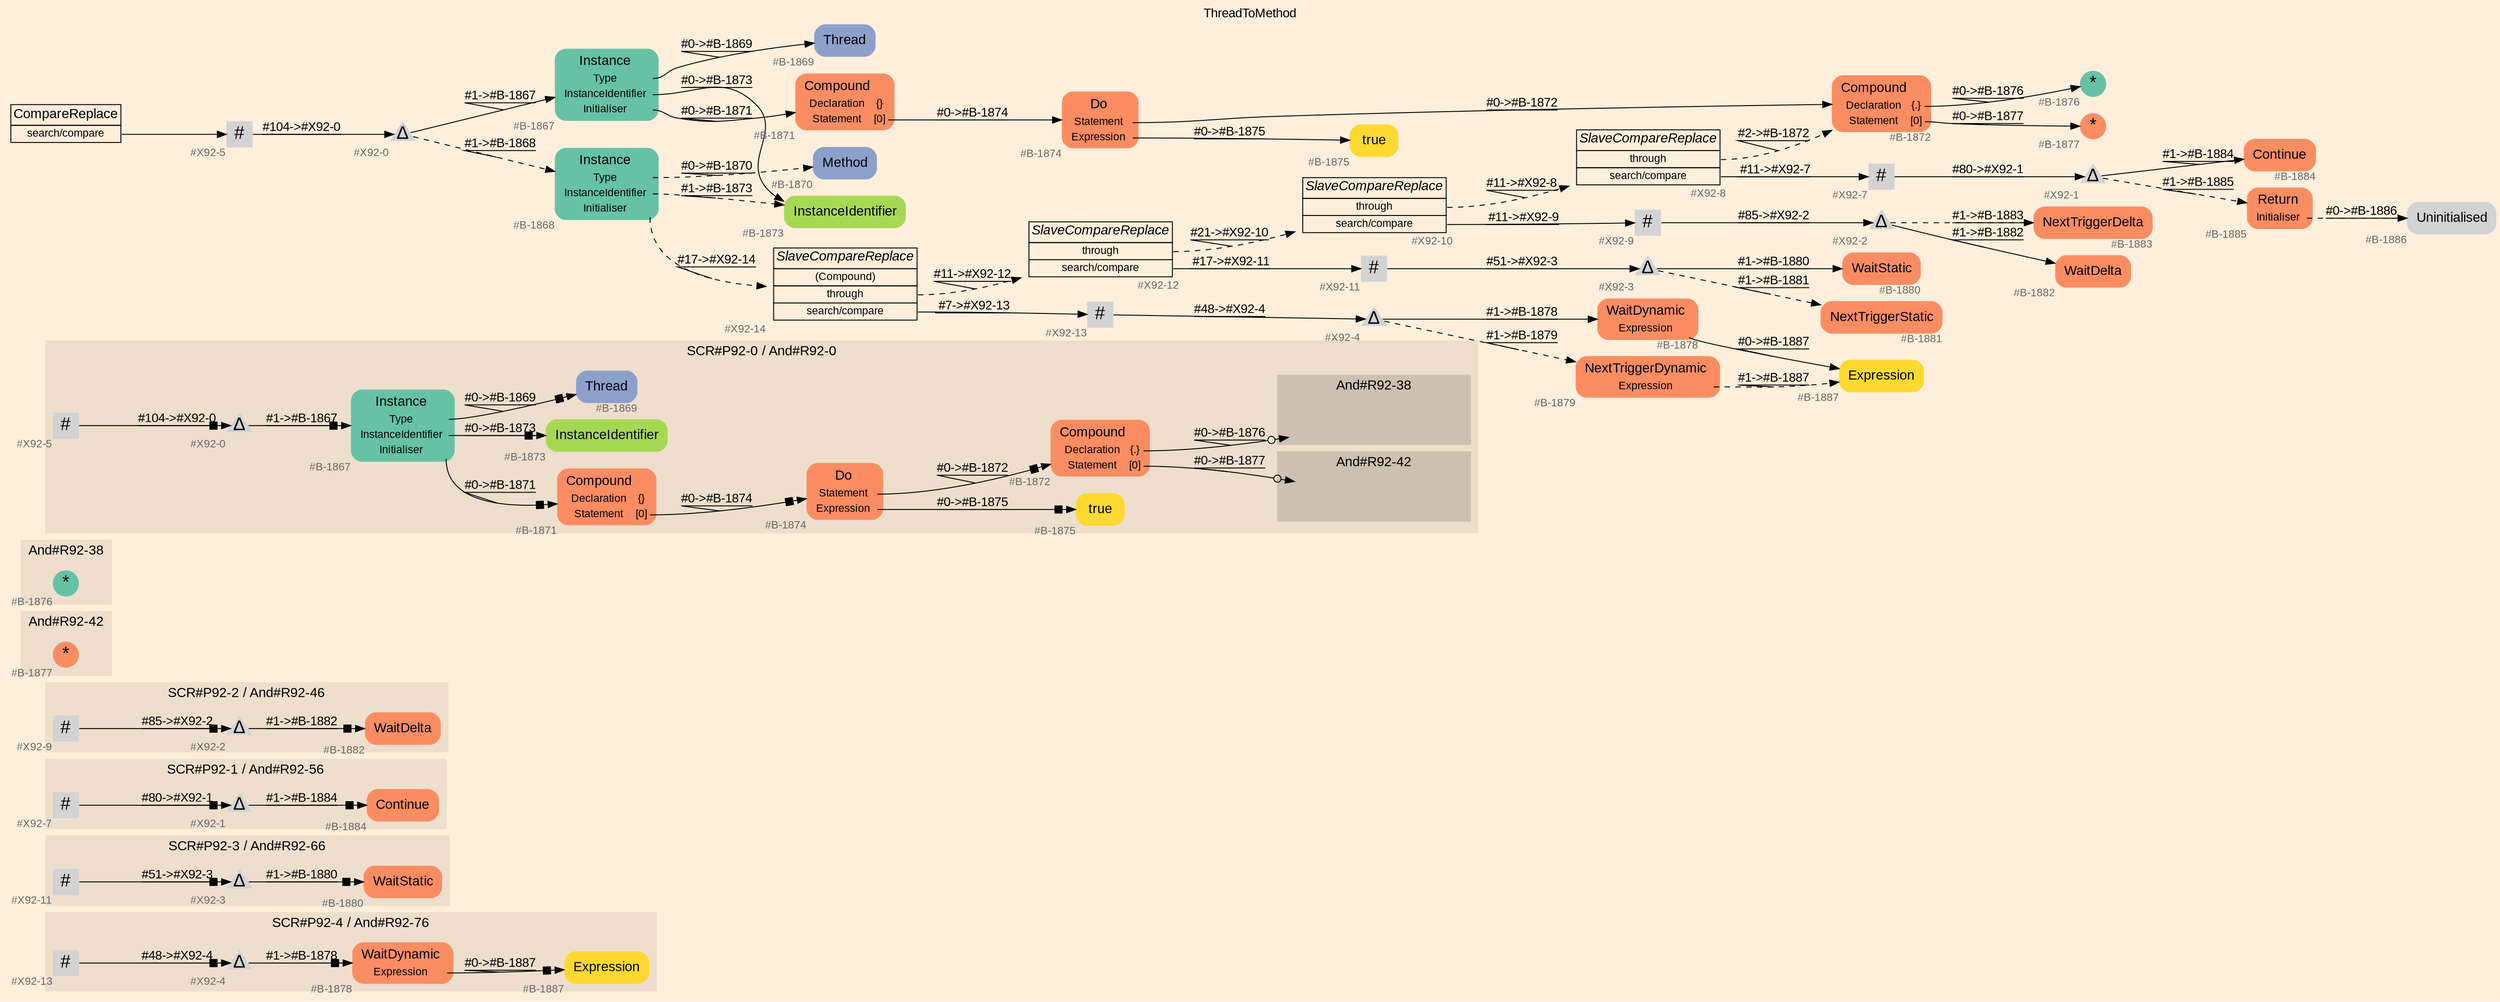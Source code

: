digraph "ThreadToMethod" {
label = "ThreadToMethod"
labelloc = t
graph [
    rankdir = "LR"
    ranksep = 0.3
    bgcolor = antiquewhite1
    color = black
    fontcolor = black
    fontname = "Arial"
];
node [
    fontname = "Arial"
];
edge [
    fontname = "Arial"
];

// -------------------- figure And#R92-76 --------------------
// -------- region And#R92-76 ----------
subgraph "clusterAnd#R92-76" {
    label = "SCR#P92-4 / And#R92-76"
    style = "filled"
    color = antiquewhite2
    fontsize = "15"
    // -------- block And#R92-76/#B-1878 ----------
    "And#R92-76/#B-1878" [
        fillcolor = "/set28/2"
        xlabel = "#B-1878"
        fontsize = "12"
        fontcolor = grey40
        shape = "plaintext"
        label = <<TABLE BORDER="0" CELLBORDER="0" CELLSPACING="0">
         <TR><TD><FONT COLOR="black" POINT-SIZE="15">WaitDynamic</FONT></TD></TR>
         <TR><TD><FONT COLOR="black" POINT-SIZE="12">Expression</FONT></TD><TD PORT="port0"></TD></TR>
        </TABLE>>
        style = "rounded,filled"
    ];
    
    // -------- block And#R92-76/#B-1887 ----------
    "And#R92-76/#B-1887" [
        fillcolor = "/set28/6"
        xlabel = "#B-1887"
        fontsize = "12"
        fontcolor = grey40
        shape = "plaintext"
        label = <<TABLE BORDER="0" CELLBORDER="0" CELLSPACING="0">
         <TR><TD><FONT COLOR="black" POINT-SIZE="15">Expression</FONT></TD></TR>
        </TABLE>>
        style = "rounded,filled"
    ];
    
    // -------- block And#R92-76/#X92-4 ----------
    "And#R92-76/#X92-4" [
        xlabel = "#X92-4"
        fontsize = "12"
        fontcolor = grey40
        shape = "triangle"
        label = <<FONT COLOR="black" POINT-SIZE="20">Δ</FONT>>
        style = "filled"
        penwidth = 0.0
        fixedsize = true
        width = 0.4
        height = 0.4
    ];
    
    // -------- block And#R92-76/#X92-13 ----------
    "And#R92-76/#X92-13" [
        xlabel = "#X92-13"
        fontsize = "12"
        fontcolor = grey40
        shape = "square"
        label = <<FONT COLOR="black" POINT-SIZE="20">#</FONT>>
        style = "filled"
        penwidth = 0.0
        fixedsize = true
        width = 0.4
        height = 0.4
    ];
    
}

"And#R92-76/#B-1878":port0 -> "And#R92-76/#B-1887" [
    arrowhead="normalnonebox"
    label = "#0-&gt;#B-1887"
    decorate = true
    color = black
    fontcolor = black
];

"And#R92-76/#X92-4" -> "And#R92-76/#B-1878" [
    arrowhead="normalnonebox"
    label = "#1-&gt;#B-1878"
    decorate = true
    color = black
    fontcolor = black
];

"And#R92-76/#X92-13" -> "And#R92-76/#X92-4" [
    arrowhead="normalnonebox"
    label = "#48-&gt;#X92-4"
    decorate = true
    color = black
    fontcolor = black
];


// -------------------- figure And#R92-66 --------------------
// -------- region And#R92-66 ----------
subgraph "clusterAnd#R92-66" {
    label = "SCR#P92-3 / And#R92-66"
    style = "filled"
    color = antiquewhite2
    fontsize = "15"
    // -------- block And#R92-66/#B-1880 ----------
    "And#R92-66/#B-1880" [
        fillcolor = "/set28/2"
        xlabel = "#B-1880"
        fontsize = "12"
        fontcolor = grey40
        shape = "plaintext"
        label = <<TABLE BORDER="0" CELLBORDER="0" CELLSPACING="0">
         <TR><TD><FONT COLOR="black" POINT-SIZE="15">WaitStatic</FONT></TD></TR>
        </TABLE>>
        style = "rounded,filled"
    ];
    
    // -------- block And#R92-66/#X92-3 ----------
    "And#R92-66/#X92-3" [
        xlabel = "#X92-3"
        fontsize = "12"
        fontcolor = grey40
        shape = "triangle"
        label = <<FONT COLOR="black" POINT-SIZE="20">Δ</FONT>>
        style = "filled"
        penwidth = 0.0
        fixedsize = true
        width = 0.4
        height = 0.4
    ];
    
    // -------- block And#R92-66/#X92-11 ----------
    "And#R92-66/#X92-11" [
        xlabel = "#X92-11"
        fontsize = "12"
        fontcolor = grey40
        shape = "square"
        label = <<FONT COLOR="black" POINT-SIZE="20">#</FONT>>
        style = "filled"
        penwidth = 0.0
        fixedsize = true
        width = 0.4
        height = 0.4
    ];
    
}

"And#R92-66/#X92-3" -> "And#R92-66/#B-1880" [
    arrowhead="normalnonebox"
    label = "#1-&gt;#B-1880"
    decorate = true
    color = black
    fontcolor = black
];

"And#R92-66/#X92-11" -> "And#R92-66/#X92-3" [
    arrowhead="normalnonebox"
    label = "#51-&gt;#X92-3"
    decorate = true
    color = black
    fontcolor = black
];


// -------------------- figure And#R92-56 --------------------
// -------- region And#R92-56 ----------
subgraph "clusterAnd#R92-56" {
    label = "SCR#P92-1 / And#R92-56"
    style = "filled"
    color = antiquewhite2
    fontsize = "15"
    // -------- block And#R92-56/#B-1884 ----------
    "And#R92-56/#B-1884" [
        fillcolor = "/set28/2"
        xlabel = "#B-1884"
        fontsize = "12"
        fontcolor = grey40
        shape = "plaintext"
        label = <<TABLE BORDER="0" CELLBORDER="0" CELLSPACING="0">
         <TR><TD><FONT COLOR="black" POINT-SIZE="15">Continue</FONT></TD></TR>
        </TABLE>>
        style = "rounded,filled"
    ];
    
    // -------- block And#R92-56/#X92-1 ----------
    "And#R92-56/#X92-1" [
        xlabel = "#X92-1"
        fontsize = "12"
        fontcolor = grey40
        shape = "triangle"
        label = <<FONT COLOR="black" POINT-SIZE="20">Δ</FONT>>
        style = "filled"
        penwidth = 0.0
        fixedsize = true
        width = 0.4
        height = 0.4
    ];
    
    // -------- block And#R92-56/#X92-7 ----------
    "And#R92-56/#X92-7" [
        xlabel = "#X92-7"
        fontsize = "12"
        fontcolor = grey40
        shape = "square"
        label = <<FONT COLOR="black" POINT-SIZE="20">#</FONT>>
        style = "filled"
        penwidth = 0.0
        fixedsize = true
        width = 0.4
        height = 0.4
    ];
    
}

"And#R92-56/#X92-1" -> "And#R92-56/#B-1884" [
    arrowhead="normalnonebox"
    label = "#1-&gt;#B-1884"
    decorate = true
    color = black
    fontcolor = black
];

"And#R92-56/#X92-7" -> "And#R92-56/#X92-1" [
    arrowhead="normalnonebox"
    label = "#80-&gt;#X92-1"
    decorate = true
    color = black
    fontcolor = black
];


// -------------------- figure And#R92-46 --------------------
// -------- region And#R92-46 ----------
subgraph "clusterAnd#R92-46" {
    label = "SCR#P92-2 / And#R92-46"
    style = "filled"
    color = antiquewhite2
    fontsize = "15"
    // -------- block And#R92-46/#B-1882 ----------
    "And#R92-46/#B-1882" [
        fillcolor = "/set28/2"
        xlabel = "#B-1882"
        fontsize = "12"
        fontcolor = grey40
        shape = "plaintext"
        label = <<TABLE BORDER="0" CELLBORDER="0" CELLSPACING="0">
         <TR><TD><FONT COLOR="black" POINT-SIZE="15">WaitDelta</FONT></TD></TR>
        </TABLE>>
        style = "rounded,filled"
    ];
    
    // -------- block And#R92-46/#X92-2 ----------
    "And#R92-46/#X92-2" [
        xlabel = "#X92-2"
        fontsize = "12"
        fontcolor = grey40
        shape = "triangle"
        label = <<FONT COLOR="black" POINT-SIZE="20">Δ</FONT>>
        style = "filled"
        penwidth = 0.0
        fixedsize = true
        width = 0.4
        height = 0.4
    ];
    
    // -------- block And#R92-46/#X92-9 ----------
    "And#R92-46/#X92-9" [
        xlabel = "#X92-9"
        fontsize = "12"
        fontcolor = grey40
        shape = "square"
        label = <<FONT COLOR="black" POINT-SIZE="20">#</FONT>>
        style = "filled"
        penwidth = 0.0
        fixedsize = true
        width = 0.4
        height = 0.4
    ];
    
}

"And#R92-46/#X92-2" -> "And#R92-46/#B-1882" [
    arrowhead="normalnonebox"
    label = "#1-&gt;#B-1882"
    decorate = true
    color = black
    fontcolor = black
];

"And#R92-46/#X92-9" -> "And#R92-46/#X92-2" [
    arrowhead="normalnonebox"
    label = "#85-&gt;#X92-2"
    decorate = true
    color = black
    fontcolor = black
];


// -------------------- figure And#R92-42 --------------------
// -------- region And#R92-42 ----------
subgraph "clusterAnd#R92-42" {
    label = "And#R92-42"
    style = "filled"
    color = antiquewhite2
    fontsize = "15"
    // -------- block And#R92-42/#B-1877 ----------
    "And#R92-42/#B-1877" [
        fillcolor = "/set28/2"
        xlabel = "#B-1877"
        fontsize = "12"
        fontcolor = grey40
        shape = "circle"
        label = <<FONT COLOR="black" POINT-SIZE="20">*</FONT>>
        style = "filled"
        penwidth = 0.0
        fixedsize = true
        width = 0.4
        height = 0.4
    ];
    
}


// -------------------- figure And#R92-38 --------------------
// -------- region And#R92-38 ----------
subgraph "clusterAnd#R92-38" {
    label = "And#R92-38"
    style = "filled"
    color = antiquewhite2
    fontsize = "15"
    // -------- block And#R92-38/#B-1876 ----------
    "And#R92-38/#B-1876" [
        fillcolor = "/set28/1"
        xlabel = "#B-1876"
        fontsize = "12"
        fontcolor = grey40
        shape = "circle"
        label = <<FONT COLOR="black" POINT-SIZE="20">*</FONT>>
        style = "filled"
        penwidth = 0.0
        fixedsize = true
        width = 0.4
        height = 0.4
    ];
    
}


// -------------------- figure And#R92-0 --------------------
// -------- region And#R92-0 ----------
subgraph "clusterAnd#R92-0" {
    label = "SCR#P92-0 / And#R92-0"
    style = "filled"
    color = antiquewhite2
    fontsize = "15"
    // -------- block And#R92-0/#B-1869 ----------
    "And#R92-0/#B-1869" [
        fillcolor = "/set28/3"
        xlabel = "#B-1869"
        fontsize = "12"
        fontcolor = grey40
        shape = "plaintext"
        label = <<TABLE BORDER="0" CELLBORDER="0" CELLSPACING="0">
         <TR><TD><FONT COLOR="black" POINT-SIZE="15">Thread</FONT></TD></TR>
        </TABLE>>
        style = "rounded,filled"
    ];
    
    // -------- block And#R92-0/#B-1867 ----------
    "And#R92-0/#B-1867" [
        fillcolor = "/set28/1"
        xlabel = "#B-1867"
        fontsize = "12"
        fontcolor = grey40
        shape = "plaintext"
        label = <<TABLE BORDER="0" CELLBORDER="0" CELLSPACING="0">
         <TR><TD><FONT COLOR="black" POINT-SIZE="15">Instance</FONT></TD></TR>
         <TR><TD><FONT COLOR="black" POINT-SIZE="12">Type</FONT></TD><TD PORT="port0"></TD></TR>
         <TR><TD><FONT COLOR="black" POINT-SIZE="12">InstanceIdentifier</FONT></TD><TD PORT="port1"></TD></TR>
         <TR><TD><FONT COLOR="black" POINT-SIZE="12">Initialiser</FONT></TD><TD PORT="port2"></TD></TR>
        </TABLE>>
        style = "rounded,filled"
    ];
    
    // -------- block And#R92-0/#B-1871 ----------
    "And#R92-0/#B-1871" [
        fillcolor = "/set28/2"
        xlabel = "#B-1871"
        fontsize = "12"
        fontcolor = grey40
        shape = "plaintext"
        label = <<TABLE BORDER="0" CELLBORDER="0" CELLSPACING="0">
         <TR><TD><FONT COLOR="black" POINT-SIZE="15">Compound</FONT></TD></TR>
         <TR><TD><FONT COLOR="black" POINT-SIZE="12">Declaration</FONT></TD><TD PORT="port0"><FONT COLOR="black" POINT-SIZE="12">{}</FONT></TD></TR>
         <TR><TD><FONT COLOR="black" POINT-SIZE="12">Statement</FONT></TD><TD PORT="port1"><FONT COLOR="black" POINT-SIZE="12">[0]</FONT></TD></TR>
        </TABLE>>
        style = "rounded,filled"
    ];
    
    // -------- block And#R92-0/#B-1872 ----------
    "And#R92-0/#B-1872" [
        fillcolor = "/set28/2"
        xlabel = "#B-1872"
        fontsize = "12"
        fontcolor = grey40
        shape = "plaintext"
        label = <<TABLE BORDER="0" CELLBORDER="0" CELLSPACING="0">
         <TR><TD><FONT COLOR="black" POINT-SIZE="15">Compound</FONT></TD></TR>
         <TR><TD><FONT COLOR="black" POINT-SIZE="12">Declaration</FONT></TD><TD PORT="port0"><FONT COLOR="black" POINT-SIZE="12">{.}</FONT></TD></TR>
         <TR><TD><FONT COLOR="black" POINT-SIZE="12">Statement</FONT></TD><TD PORT="port1"><FONT COLOR="black" POINT-SIZE="12">[0]</FONT></TD></TR>
        </TABLE>>
        style = "rounded,filled"
    ];
    
    // -------- block And#R92-0/#B-1873 ----------
    "And#R92-0/#B-1873" [
        fillcolor = "/set28/5"
        xlabel = "#B-1873"
        fontsize = "12"
        fontcolor = grey40
        shape = "plaintext"
        label = <<TABLE BORDER="0" CELLBORDER="0" CELLSPACING="0">
         <TR><TD><FONT COLOR="black" POINT-SIZE="15">InstanceIdentifier</FONT></TD></TR>
        </TABLE>>
        style = "rounded,filled"
    ];
    
    // -------- block And#R92-0/#B-1874 ----------
    "And#R92-0/#B-1874" [
        fillcolor = "/set28/2"
        xlabel = "#B-1874"
        fontsize = "12"
        fontcolor = grey40
        shape = "plaintext"
        label = <<TABLE BORDER="0" CELLBORDER="0" CELLSPACING="0">
         <TR><TD><FONT COLOR="black" POINT-SIZE="15">Do</FONT></TD></TR>
         <TR><TD><FONT COLOR="black" POINT-SIZE="12">Statement</FONT></TD><TD PORT="port0"></TD></TR>
         <TR><TD><FONT COLOR="black" POINT-SIZE="12">Expression</FONT></TD><TD PORT="port1"></TD></TR>
        </TABLE>>
        style = "rounded,filled"
    ];
    
    // -------- block And#R92-0/#B-1875 ----------
    "And#R92-0/#B-1875" [
        fillcolor = "/set28/6"
        xlabel = "#B-1875"
        fontsize = "12"
        fontcolor = grey40
        shape = "plaintext"
        label = <<TABLE BORDER="0" CELLBORDER="0" CELLSPACING="0">
         <TR><TD><FONT COLOR="black" POINT-SIZE="15">true</FONT></TD></TR>
        </TABLE>>
        style = "rounded,filled"
    ];
    
    // -------- block And#R92-0/#X92-0 ----------
    "And#R92-0/#X92-0" [
        xlabel = "#X92-0"
        fontsize = "12"
        fontcolor = grey40
        shape = "triangle"
        label = <<FONT COLOR="black" POINT-SIZE="20">Δ</FONT>>
        style = "filled"
        penwidth = 0.0
        fixedsize = true
        width = 0.4
        height = 0.4
    ];
    
    // -------- block And#R92-0/#X92-5 ----------
    "And#R92-0/#X92-5" [
        xlabel = "#X92-5"
        fontsize = "12"
        fontcolor = grey40
        shape = "square"
        label = <<FONT COLOR="black" POINT-SIZE="20">#</FONT>>
        style = "filled"
        penwidth = 0.0
        fixedsize = true
        width = 0.4
        height = 0.4
    ];
    
    // -------- region And#R92-0/And#R92-38 ----------
    subgraph "clusterAnd#R92-0/And#R92-38" {
        label = "And#R92-38"
        style = "filled"
        color = antiquewhite3
        fontsize = "15"
        // -------- block And#R92-0/And#R92-38/#B-1876 ----------
        "And#R92-0/And#R92-38/#B-1876" [
            fillcolor = "/set28/1"
            xlabel = "#B-1876"
            fontsize = "12"
            fontcolor = grey40
            shape = "none"
            style = "invisible"
        ];
        
    }
    
    // -------- region And#R92-0/And#R92-42 ----------
    subgraph "clusterAnd#R92-0/And#R92-42" {
        label = "And#R92-42"
        style = "filled"
        color = antiquewhite3
        fontsize = "15"
        // -------- block And#R92-0/And#R92-42/#B-1877 ----------
        "And#R92-0/And#R92-42/#B-1877" [
            fillcolor = "/set28/2"
            xlabel = "#B-1877"
            fontsize = "12"
            fontcolor = grey40
            shape = "none"
            style = "invisible"
        ];
        
    }
    
}

"And#R92-0/#B-1867":port0 -> "And#R92-0/#B-1869" [
    arrowhead="normalnonebox"
    label = "#0-&gt;#B-1869"
    decorate = true
    color = black
    fontcolor = black
];

"And#R92-0/#B-1867":port1 -> "And#R92-0/#B-1873" [
    arrowhead="normalnonebox"
    label = "#0-&gt;#B-1873"
    decorate = true
    color = black
    fontcolor = black
];

"And#R92-0/#B-1867":port2 -> "And#R92-0/#B-1871" [
    arrowhead="normalnonebox"
    label = "#0-&gt;#B-1871"
    decorate = true
    color = black
    fontcolor = black
];

"And#R92-0/#B-1871":port1 -> "And#R92-0/#B-1874" [
    arrowhead="normalnonebox"
    label = "#0-&gt;#B-1874"
    decorate = true
    color = black
    fontcolor = black
];

"And#R92-0/#B-1872":port0 -> "And#R92-0/And#R92-38/#B-1876" [
    arrowhead="normalnoneodot"
    label = "#0-&gt;#B-1876"
    decorate = true
    color = black
    fontcolor = black
];

"And#R92-0/#B-1872":port1 -> "And#R92-0/And#R92-42/#B-1877" [
    arrowhead="normalnoneodot"
    label = "#0-&gt;#B-1877"
    decorate = true
    color = black
    fontcolor = black
];

"And#R92-0/#B-1874":port0 -> "And#R92-0/#B-1872" [
    arrowhead="normalnonebox"
    label = "#0-&gt;#B-1872"
    decorate = true
    color = black
    fontcolor = black
];

"And#R92-0/#B-1874":port1 -> "And#R92-0/#B-1875" [
    arrowhead="normalnonebox"
    label = "#0-&gt;#B-1875"
    decorate = true
    color = black
    fontcolor = black
];

"And#R92-0/#X92-0" -> "And#R92-0/#B-1867" [
    arrowhead="normalnonebox"
    label = "#1-&gt;#B-1867"
    decorate = true
    color = black
    fontcolor = black
];

"And#R92-0/#X92-5" -> "And#R92-0/#X92-0" [
    arrowhead="normalnonebox"
    label = "#104-&gt;#X92-0"
    decorate = true
    color = black
    fontcolor = black
];


// -------------------- transformation figure --------------------
// -------- block CR#X92-6 ----------
"CR#X92-6" [
    fillcolor = antiquewhite1
    fontsize = "12"
    fontcolor = grey40
    shape = "plaintext"
    label = <<TABLE BORDER="0" CELLBORDER="1" CELLSPACING="0">
     <TR><TD><FONT COLOR="black" POINT-SIZE="15">CompareReplace</FONT></TD></TR>
     <TR><TD PORT="port0"><FONT COLOR="black" POINT-SIZE="12">search/compare</FONT></TD></TR>
    </TABLE>>
    style = "filled"
    color = black
];

// -------- block #X92-5 ----------
"#X92-5" [
    xlabel = "#X92-5"
    fontsize = "12"
    fontcolor = grey40
    shape = "square"
    label = <<FONT COLOR="black" POINT-SIZE="20">#</FONT>>
    style = "filled"
    penwidth = 0.0
    fixedsize = true
    width = 0.4
    height = 0.4
];

// -------- block #X92-0 ----------
"#X92-0" [
    xlabel = "#X92-0"
    fontsize = "12"
    fontcolor = grey40
    shape = "triangle"
    label = <<FONT COLOR="black" POINT-SIZE="20">Δ</FONT>>
    style = "filled"
    penwidth = 0.0
    fixedsize = true
    width = 0.4
    height = 0.4
];

// -------- block #B-1867 ----------
"#B-1867" [
    fillcolor = "/set28/1"
    xlabel = "#B-1867"
    fontsize = "12"
    fontcolor = grey40
    shape = "plaintext"
    label = <<TABLE BORDER="0" CELLBORDER="0" CELLSPACING="0">
     <TR><TD><FONT COLOR="black" POINT-SIZE="15">Instance</FONT></TD></TR>
     <TR><TD><FONT COLOR="black" POINT-SIZE="12">Type</FONT></TD><TD PORT="port0"></TD></TR>
     <TR><TD><FONT COLOR="black" POINT-SIZE="12">InstanceIdentifier</FONT></TD><TD PORT="port1"></TD></TR>
     <TR><TD><FONT COLOR="black" POINT-SIZE="12">Initialiser</FONT></TD><TD PORT="port2"></TD></TR>
    </TABLE>>
    style = "rounded,filled"
];

// -------- block #B-1869 ----------
"#B-1869" [
    fillcolor = "/set28/3"
    xlabel = "#B-1869"
    fontsize = "12"
    fontcolor = grey40
    shape = "plaintext"
    label = <<TABLE BORDER="0" CELLBORDER="0" CELLSPACING="0">
     <TR><TD><FONT COLOR="black" POINT-SIZE="15">Thread</FONT></TD></TR>
    </TABLE>>
    style = "rounded,filled"
];

// -------- block #B-1873 ----------
"#B-1873" [
    fillcolor = "/set28/5"
    xlabel = "#B-1873"
    fontsize = "12"
    fontcolor = grey40
    shape = "plaintext"
    label = <<TABLE BORDER="0" CELLBORDER="0" CELLSPACING="0">
     <TR><TD><FONT COLOR="black" POINT-SIZE="15">InstanceIdentifier</FONT></TD></TR>
    </TABLE>>
    style = "rounded,filled"
];

// -------- block #B-1871 ----------
"#B-1871" [
    fillcolor = "/set28/2"
    xlabel = "#B-1871"
    fontsize = "12"
    fontcolor = grey40
    shape = "plaintext"
    label = <<TABLE BORDER="0" CELLBORDER="0" CELLSPACING="0">
     <TR><TD><FONT COLOR="black" POINT-SIZE="15">Compound</FONT></TD></TR>
     <TR><TD><FONT COLOR="black" POINT-SIZE="12">Declaration</FONT></TD><TD PORT="port0"><FONT COLOR="black" POINT-SIZE="12">{}</FONT></TD></TR>
     <TR><TD><FONT COLOR="black" POINT-SIZE="12">Statement</FONT></TD><TD PORT="port1"><FONT COLOR="black" POINT-SIZE="12">[0]</FONT></TD></TR>
    </TABLE>>
    style = "rounded,filled"
];

// -------- block #B-1874 ----------
"#B-1874" [
    fillcolor = "/set28/2"
    xlabel = "#B-1874"
    fontsize = "12"
    fontcolor = grey40
    shape = "plaintext"
    label = <<TABLE BORDER="0" CELLBORDER="0" CELLSPACING="0">
     <TR><TD><FONT COLOR="black" POINT-SIZE="15">Do</FONT></TD></TR>
     <TR><TD><FONT COLOR="black" POINT-SIZE="12">Statement</FONT></TD><TD PORT="port0"></TD></TR>
     <TR><TD><FONT COLOR="black" POINT-SIZE="12">Expression</FONT></TD><TD PORT="port1"></TD></TR>
    </TABLE>>
    style = "rounded,filled"
];

// -------- block #B-1872 ----------
"#B-1872" [
    fillcolor = "/set28/2"
    xlabel = "#B-1872"
    fontsize = "12"
    fontcolor = grey40
    shape = "plaintext"
    label = <<TABLE BORDER="0" CELLBORDER="0" CELLSPACING="0">
     <TR><TD><FONT COLOR="black" POINT-SIZE="15">Compound</FONT></TD></TR>
     <TR><TD><FONT COLOR="black" POINT-SIZE="12">Declaration</FONT></TD><TD PORT="port0"><FONT COLOR="black" POINT-SIZE="12">{.}</FONT></TD></TR>
     <TR><TD><FONT COLOR="black" POINT-SIZE="12">Statement</FONT></TD><TD PORT="port1"><FONT COLOR="black" POINT-SIZE="12">[0]</FONT></TD></TR>
    </TABLE>>
    style = "rounded,filled"
];

// -------- block #B-1876 ----------
"#B-1876" [
    fillcolor = "/set28/1"
    xlabel = "#B-1876"
    fontsize = "12"
    fontcolor = grey40
    shape = "circle"
    label = <<FONT COLOR="black" POINT-SIZE="20">*</FONT>>
    style = "filled"
    penwidth = 0.0
    fixedsize = true
    width = 0.4
    height = 0.4
];

// -------- block #B-1877 ----------
"#B-1877" [
    fillcolor = "/set28/2"
    xlabel = "#B-1877"
    fontsize = "12"
    fontcolor = grey40
    shape = "circle"
    label = <<FONT COLOR="black" POINT-SIZE="20">*</FONT>>
    style = "filled"
    penwidth = 0.0
    fixedsize = true
    width = 0.4
    height = 0.4
];

// -------- block #B-1875 ----------
"#B-1875" [
    fillcolor = "/set28/6"
    xlabel = "#B-1875"
    fontsize = "12"
    fontcolor = grey40
    shape = "plaintext"
    label = <<TABLE BORDER="0" CELLBORDER="0" CELLSPACING="0">
     <TR><TD><FONT COLOR="black" POINT-SIZE="15">true</FONT></TD></TR>
    </TABLE>>
    style = "rounded,filled"
];

// -------- block #B-1868 ----------
"#B-1868" [
    fillcolor = "/set28/1"
    xlabel = "#B-1868"
    fontsize = "12"
    fontcolor = grey40
    shape = "plaintext"
    label = <<TABLE BORDER="0" CELLBORDER="0" CELLSPACING="0">
     <TR><TD><FONT COLOR="black" POINT-SIZE="15">Instance</FONT></TD></TR>
     <TR><TD><FONT COLOR="black" POINT-SIZE="12">Type</FONT></TD><TD PORT="port0"></TD></TR>
     <TR><TD><FONT COLOR="black" POINT-SIZE="12">InstanceIdentifier</FONT></TD><TD PORT="port1"></TD></TR>
     <TR><TD><FONT COLOR="black" POINT-SIZE="12">Initialiser</FONT></TD><TD PORT="port2"></TD></TR>
    </TABLE>>
    style = "rounded,filled"
];

// -------- block #B-1870 ----------
"#B-1870" [
    fillcolor = "/set28/3"
    xlabel = "#B-1870"
    fontsize = "12"
    fontcolor = grey40
    shape = "plaintext"
    label = <<TABLE BORDER="0" CELLBORDER="0" CELLSPACING="0">
     <TR><TD><FONT COLOR="black" POINT-SIZE="15">Method</FONT></TD></TR>
    </TABLE>>
    style = "rounded,filled"
];

// -------- block #X92-14 ----------
"#X92-14" [
    fillcolor = antiquewhite1
    xlabel = "#X92-14"
    fontsize = "12"
    fontcolor = grey40
    shape = "plaintext"
    label = <<TABLE BORDER="0" CELLBORDER="1" CELLSPACING="0">
     <TR><TD><FONT COLOR="black" POINT-SIZE="15"><I>SlaveCompareReplace</I></FONT></TD></TR>
     <TR><TD PORT="port0"><FONT COLOR="black" POINT-SIZE="12">(Compound)</FONT></TD></TR>
     <TR><TD PORT="port1"><FONT COLOR="black" POINT-SIZE="12">through</FONT></TD></TR>
     <TR><TD PORT="port2"><FONT COLOR="black" POINT-SIZE="12">search/compare</FONT></TD></TR>
    </TABLE>>
    style = "filled"
    color = black
];

// -------- block #X92-12 ----------
"#X92-12" [
    fillcolor = antiquewhite1
    xlabel = "#X92-12"
    fontsize = "12"
    fontcolor = grey40
    shape = "plaintext"
    label = <<TABLE BORDER="0" CELLBORDER="1" CELLSPACING="0">
     <TR><TD><FONT COLOR="black" POINT-SIZE="15"><I>SlaveCompareReplace</I></FONT></TD></TR>
     <TR><TD PORT="port0"><FONT COLOR="black" POINT-SIZE="12">through</FONT></TD></TR>
     <TR><TD PORT="port1"><FONT COLOR="black" POINT-SIZE="12">search/compare</FONT></TD></TR>
    </TABLE>>
    style = "filled"
    color = black
];

// -------- block #X92-10 ----------
"#X92-10" [
    fillcolor = antiquewhite1
    xlabel = "#X92-10"
    fontsize = "12"
    fontcolor = grey40
    shape = "plaintext"
    label = <<TABLE BORDER="0" CELLBORDER="1" CELLSPACING="0">
     <TR><TD><FONT COLOR="black" POINT-SIZE="15"><I>SlaveCompareReplace</I></FONT></TD></TR>
     <TR><TD PORT="port0"><FONT COLOR="black" POINT-SIZE="12">through</FONT></TD></TR>
     <TR><TD PORT="port1"><FONT COLOR="black" POINT-SIZE="12">search/compare</FONT></TD></TR>
    </TABLE>>
    style = "filled"
    color = black
];

// -------- block #X92-8 ----------
"#X92-8" [
    fillcolor = antiquewhite1
    xlabel = "#X92-8"
    fontsize = "12"
    fontcolor = grey40
    shape = "plaintext"
    label = <<TABLE BORDER="0" CELLBORDER="1" CELLSPACING="0">
     <TR><TD><FONT COLOR="black" POINT-SIZE="15"><I>SlaveCompareReplace</I></FONT></TD></TR>
     <TR><TD PORT="port0"><FONT COLOR="black" POINT-SIZE="12">through</FONT></TD></TR>
     <TR><TD PORT="port1"><FONT COLOR="black" POINT-SIZE="12">search/compare</FONT></TD></TR>
    </TABLE>>
    style = "filled"
    color = black
];

// -------- block #X92-7 ----------
"#X92-7" [
    xlabel = "#X92-7"
    fontsize = "12"
    fontcolor = grey40
    shape = "square"
    label = <<FONT COLOR="black" POINT-SIZE="20">#</FONT>>
    style = "filled"
    penwidth = 0.0
    fixedsize = true
    width = 0.4
    height = 0.4
];

// -------- block #X92-1 ----------
"#X92-1" [
    xlabel = "#X92-1"
    fontsize = "12"
    fontcolor = grey40
    shape = "triangle"
    label = <<FONT COLOR="black" POINT-SIZE="20">Δ</FONT>>
    style = "filled"
    penwidth = 0.0
    fixedsize = true
    width = 0.4
    height = 0.4
];

// -------- block #B-1884 ----------
"#B-1884" [
    fillcolor = "/set28/2"
    xlabel = "#B-1884"
    fontsize = "12"
    fontcolor = grey40
    shape = "plaintext"
    label = <<TABLE BORDER="0" CELLBORDER="0" CELLSPACING="0">
     <TR><TD><FONT COLOR="black" POINT-SIZE="15">Continue</FONT></TD></TR>
    </TABLE>>
    style = "rounded,filled"
];

// -------- block #B-1885 ----------
"#B-1885" [
    fillcolor = "/set28/2"
    xlabel = "#B-1885"
    fontsize = "12"
    fontcolor = grey40
    shape = "plaintext"
    label = <<TABLE BORDER="0" CELLBORDER="0" CELLSPACING="0">
     <TR><TD><FONT COLOR="black" POINT-SIZE="15">Return</FONT></TD></TR>
     <TR><TD><FONT COLOR="black" POINT-SIZE="12">Initialiser</FONT></TD><TD PORT="port0"></TD></TR>
    </TABLE>>
    style = "rounded,filled"
];

// -------- block #B-1886 ----------
"#B-1886" [
    xlabel = "#B-1886"
    fontsize = "12"
    fontcolor = grey40
    shape = "plaintext"
    label = <<TABLE BORDER="0" CELLBORDER="0" CELLSPACING="0">
     <TR><TD><FONT COLOR="black" POINT-SIZE="15">Uninitialised</FONT></TD></TR>
    </TABLE>>
    style = "rounded,filled"
];

// -------- block #X92-9 ----------
"#X92-9" [
    xlabel = "#X92-9"
    fontsize = "12"
    fontcolor = grey40
    shape = "square"
    label = <<FONT COLOR="black" POINT-SIZE="20">#</FONT>>
    style = "filled"
    penwidth = 0.0
    fixedsize = true
    width = 0.4
    height = 0.4
];

// -------- block #X92-2 ----------
"#X92-2" [
    xlabel = "#X92-2"
    fontsize = "12"
    fontcolor = grey40
    shape = "triangle"
    label = <<FONT COLOR="black" POINT-SIZE="20">Δ</FONT>>
    style = "filled"
    penwidth = 0.0
    fixedsize = true
    width = 0.4
    height = 0.4
];

// -------- block #B-1882 ----------
"#B-1882" [
    fillcolor = "/set28/2"
    xlabel = "#B-1882"
    fontsize = "12"
    fontcolor = grey40
    shape = "plaintext"
    label = <<TABLE BORDER="0" CELLBORDER="0" CELLSPACING="0">
     <TR><TD><FONT COLOR="black" POINT-SIZE="15">WaitDelta</FONT></TD></TR>
    </TABLE>>
    style = "rounded,filled"
];

// -------- block #B-1883 ----------
"#B-1883" [
    fillcolor = "/set28/2"
    xlabel = "#B-1883"
    fontsize = "12"
    fontcolor = grey40
    shape = "plaintext"
    label = <<TABLE BORDER="0" CELLBORDER="0" CELLSPACING="0">
     <TR><TD><FONT COLOR="black" POINT-SIZE="15">NextTriggerDelta</FONT></TD></TR>
    </TABLE>>
    style = "rounded,filled"
];

// -------- block #X92-11 ----------
"#X92-11" [
    xlabel = "#X92-11"
    fontsize = "12"
    fontcolor = grey40
    shape = "square"
    label = <<FONT COLOR="black" POINT-SIZE="20">#</FONT>>
    style = "filled"
    penwidth = 0.0
    fixedsize = true
    width = 0.4
    height = 0.4
];

// -------- block #X92-3 ----------
"#X92-3" [
    xlabel = "#X92-3"
    fontsize = "12"
    fontcolor = grey40
    shape = "triangle"
    label = <<FONT COLOR="black" POINT-SIZE="20">Δ</FONT>>
    style = "filled"
    penwidth = 0.0
    fixedsize = true
    width = 0.4
    height = 0.4
];

// -------- block #B-1880 ----------
"#B-1880" [
    fillcolor = "/set28/2"
    xlabel = "#B-1880"
    fontsize = "12"
    fontcolor = grey40
    shape = "plaintext"
    label = <<TABLE BORDER="0" CELLBORDER="0" CELLSPACING="0">
     <TR><TD><FONT COLOR="black" POINT-SIZE="15">WaitStatic</FONT></TD></TR>
    </TABLE>>
    style = "rounded,filled"
];

// -------- block #B-1881 ----------
"#B-1881" [
    fillcolor = "/set28/2"
    xlabel = "#B-1881"
    fontsize = "12"
    fontcolor = grey40
    shape = "plaintext"
    label = <<TABLE BORDER="0" CELLBORDER="0" CELLSPACING="0">
     <TR><TD><FONT COLOR="black" POINT-SIZE="15">NextTriggerStatic</FONT></TD></TR>
    </TABLE>>
    style = "rounded,filled"
];

// -------- block #X92-13 ----------
"#X92-13" [
    xlabel = "#X92-13"
    fontsize = "12"
    fontcolor = grey40
    shape = "square"
    label = <<FONT COLOR="black" POINT-SIZE="20">#</FONT>>
    style = "filled"
    penwidth = 0.0
    fixedsize = true
    width = 0.4
    height = 0.4
];

// -------- block #X92-4 ----------
"#X92-4" [
    xlabel = "#X92-4"
    fontsize = "12"
    fontcolor = grey40
    shape = "triangle"
    label = <<FONT COLOR="black" POINT-SIZE="20">Δ</FONT>>
    style = "filled"
    penwidth = 0.0
    fixedsize = true
    width = 0.4
    height = 0.4
];

// -------- block #B-1878 ----------
"#B-1878" [
    fillcolor = "/set28/2"
    xlabel = "#B-1878"
    fontsize = "12"
    fontcolor = grey40
    shape = "plaintext"
    label = <<TABLE BORDER="0" CELLBORDER="0" CELLSPACING="0">
     <TR><TD><FONT COLOR="black" POINT-SIZE="15">WaitDynamic</FONT></TD></TR>
     <TR><TD><FONT COLOR="black" POINT-SIZE="12">Expression</FONT></TD><TD PORT="port0"></TD></TR>
    </TABLE>>
    style = "rounded,filled"
];

// -------- block #B-1887 ----------
"#B-1887" [
    fillcolor = "/set28/6"
    xlabel = "#B-1887"
    fontsize = "12"
    fontcolor = grey40
    shape = "plaintext"
    label = <<TABLE BORDER="0" CELLBORDER="0" CELLSPACING="0">
     <TR><TD><FONT COLOR="black" POINT-SIZE="15">Expression</FONT></TD></TR>
    </TABLE>>
    style = "rounded,filled"
];

// -------- block #B-1879 ----------
"#B-1879" [
    fillcolor = "/set28/2"
    xlabel = "#B-1879"
    fontsize = "12"
    fontcolor = grey40
    shape = "plaintext"
    label = <<TABLE BORDER="0" CELLBORDER="0" CELLSPACING="0">
     <TR><TD><FONT COLOR="black" POINT-SIZE="15">NextTriggerDynamic</FONT></TD></TR>
     <TR><TD><FONT COLOR="black" POINT-SIZE="12">Expression</FONT></TD><TD PORT="port0"></TD></TR>
    </TABLE>>
    style = "rounded,filled"
];

"CR#X92-6":port0 -> "#X92-5" [
    label = ""
    decorate = true
    color = black
    fontcolor = black
];

"#X92-5" -> "#X92-0" [
    label = "#104-&gt;#X92-0"
    decorate = true
    color = black
    fontcolor = black
];

"#X92-0" -> "#B-1867" [
    label = "#1-&gt;#B-1867"
    decorate = true
    color = black
    fontcolor = black
];

"#X92-0" -> "#B-1868" [
    style="dashed"
    label = "#1-&gt;#B-1868"
    decorate = true
    color = black
    fontcolor = black
];

"#B-1867":port0 -> "#B-1869" [
    label = "#0-&gt;#B-1869"
    decorate = true
    color = black
    fontcolor = black
];

"#B-1867":port1 -> "#B-1873" [
    label = "#0-&gt;#B-1873"
    decorate = true
    color = black
    fontcolor = black
];

"#B-1867":port2 -> "#B-1871" [
    label = "#0-&gt;#B-1871"
    decorate = true
    color = black
    fontcolor = black
];

"#B-1871":port1 -> "#B-1874" [
    label = "#0-&gt;#B-1874"
    decorate = true
    color = black
    fontcolor = black
];

"#B-1874":port0 -> "#B-1872" [
    label = "#0-&gt;#B-1872"
    decorate = true
    color = black
    fontcolor = black
];

"#B-1874":port1 -> "#B-1875" [
    label = "#0-&gt;#B-1875"
    decorate = true
    color = black
    fontcolor = black
];

"#B-1872":port0 -> "#B-1876" [
    label = "#0-&gt;#B-1876"
    decorate = true
    color = black
    fontcolor = black
];

"#B-1872":port1 -> "#B-1877" [
    label = "#0-&gt;#B-1877"
    decorate = true
    color = black
    fontcolor = black
];

"#B-1868":port0 -> "#B-1870" [
    style="dashed"
    label = "#0-&gt;#B-1870"
    decorate = true
    color = black
    fontcolor = black
];

"#B-1868":port1 -> "#B-1873" [
    style="dashed"
    label = "#1-&gt;#B-1873"
    decorate = true
    color = black
    fontcolor = black
];

"#B-1868":port2 -> "#X92-14" [
    style="dashed"
    label = "#17-&gt;#X92-14"
    decorate = true
    color = black
    fontcolor = black
];

"#X92-14":port1 -> "#X92-12" [
    style="dashed"
    label = "#11-&gt;#X92-12"
    decorate = true
    color = black
    fontcolor = black
];

"#X92-14":port2 -> "#X92-13" [
    label = " #7-&gt;#X92-13"
    decorate = true
    color = black
    fontcolor = black
];

"#X92-12":port0 -> "#X92-10" [
    style="dashed"
    label = "#21-&gt;#X92-10"
    decorate = true
    color = black
    fontcolor = black
];

"#X92-12":port1 -> "#X92-11" [
    label = " #17-&gt;#X92-11"
    decorate = true
    color = black
    fontcolor = black
];

"#X92-10":port0 -> "#X92-8" [
    style="dashed"
    label = "#11-&gt;#X92-8"
    decorate = true
    color = black
    fontcolor = black
];

"#X92-10":port1 -> "#X92-9" [
    label = " #11-&gt;#X92-9"
    decorate = true
    color = black
    fontcolor = black
];

"#X92-8":port0 -> "#B-1872" [
    style="dashed"
    label = "#2-&gt;#B-1872"
    decorate = true
    color = black
    fontcolor = black
];

"#X92-8":port1 -> "#X92-7" [
    label = " #11-&gt;#X92-7"
    decorate = true
    color = black
    fontcolor = black
];

"#X92-7" -> "#X92-1" [
    label = "#80-&gt;#X92-1"
    decorate = true
    color = black
    fontcolor = black
];

"#X92-1" -> "#B-1884" [
    label = "#1-&gt;#B-1884"
    decorate = true
    color = black
    fontcolor = black
];

"#X92-1" -> "#B-1885" [
    style="dashed"
    label = "#1-&gt;#B-1885"
    decorate = true
    color = black
    fontcolor = black
];

"#B-1885":port0 -> "#B-1886" [
    style="dashed"
    label = "#0-&gt;#B-1886"
    decorate = true
    color = black
    fontcolor = black
];

"#X92-9" -> "#X92-2" [
    label = "#85-&gt;#X92-2"
    decorate = true
    color = black
    fontcolor = black
];

"#X92-2" -> "#B-1882" [
    label = "#1-&gt;#B-1882"
    decorate = true
    color = black
    fontcolor = black
];

"#X92-2" -> "#B-1883" [
    style="dashed"
    label = "#1-&gt;#B-1883"
    decorate = true
    color = black
    fontcolor = black
];

"#X92-11" -> "#X92-3" [
    label = "#51-&gt;#X92-3"
    decorate = true
    color = black
    fontcolor = black
];

"#X92-3" -> "#B-1880" [
    label = "#1-&gt;#B-1880"
    decorate = true
    color = black
    fontcolor = black
];

"#X92-3" -> "#B-1881" [
    style="dashed"
    label = "#1-&gt;#B-1881"
    decorate = true
    color = black
    fontcolor = black
];

"#X92-13" -> "#X92-4" [
    label = "#48-&gt;#X92-4"
    decorate = true
    color = black
    fontcolor = black
];

"#X92-4" -> "#B-1878" [
    label = "#1-&gt;#B-1878"
    decorate = true
    color = black
    fontcolor = black
];

"#X92-4" -> "#B-1879" [
    style="dashed"
    label = "#1-&gt;#B-1879"
    decorate = true
    color = black
    fontcolor = black
];

"#B-1878":port0 -> "#B-1887" [
    label = "#0-&gt;#B-1887"
    decorate = true
    color = black
    fontcolor = black
];

"#B-1879":port0 -> "#B-1887" [
    style="dashed"
    label = "#1-&gt;#B-1887"
    decorate = true
    color = black
    fontcolor = black
];


}
